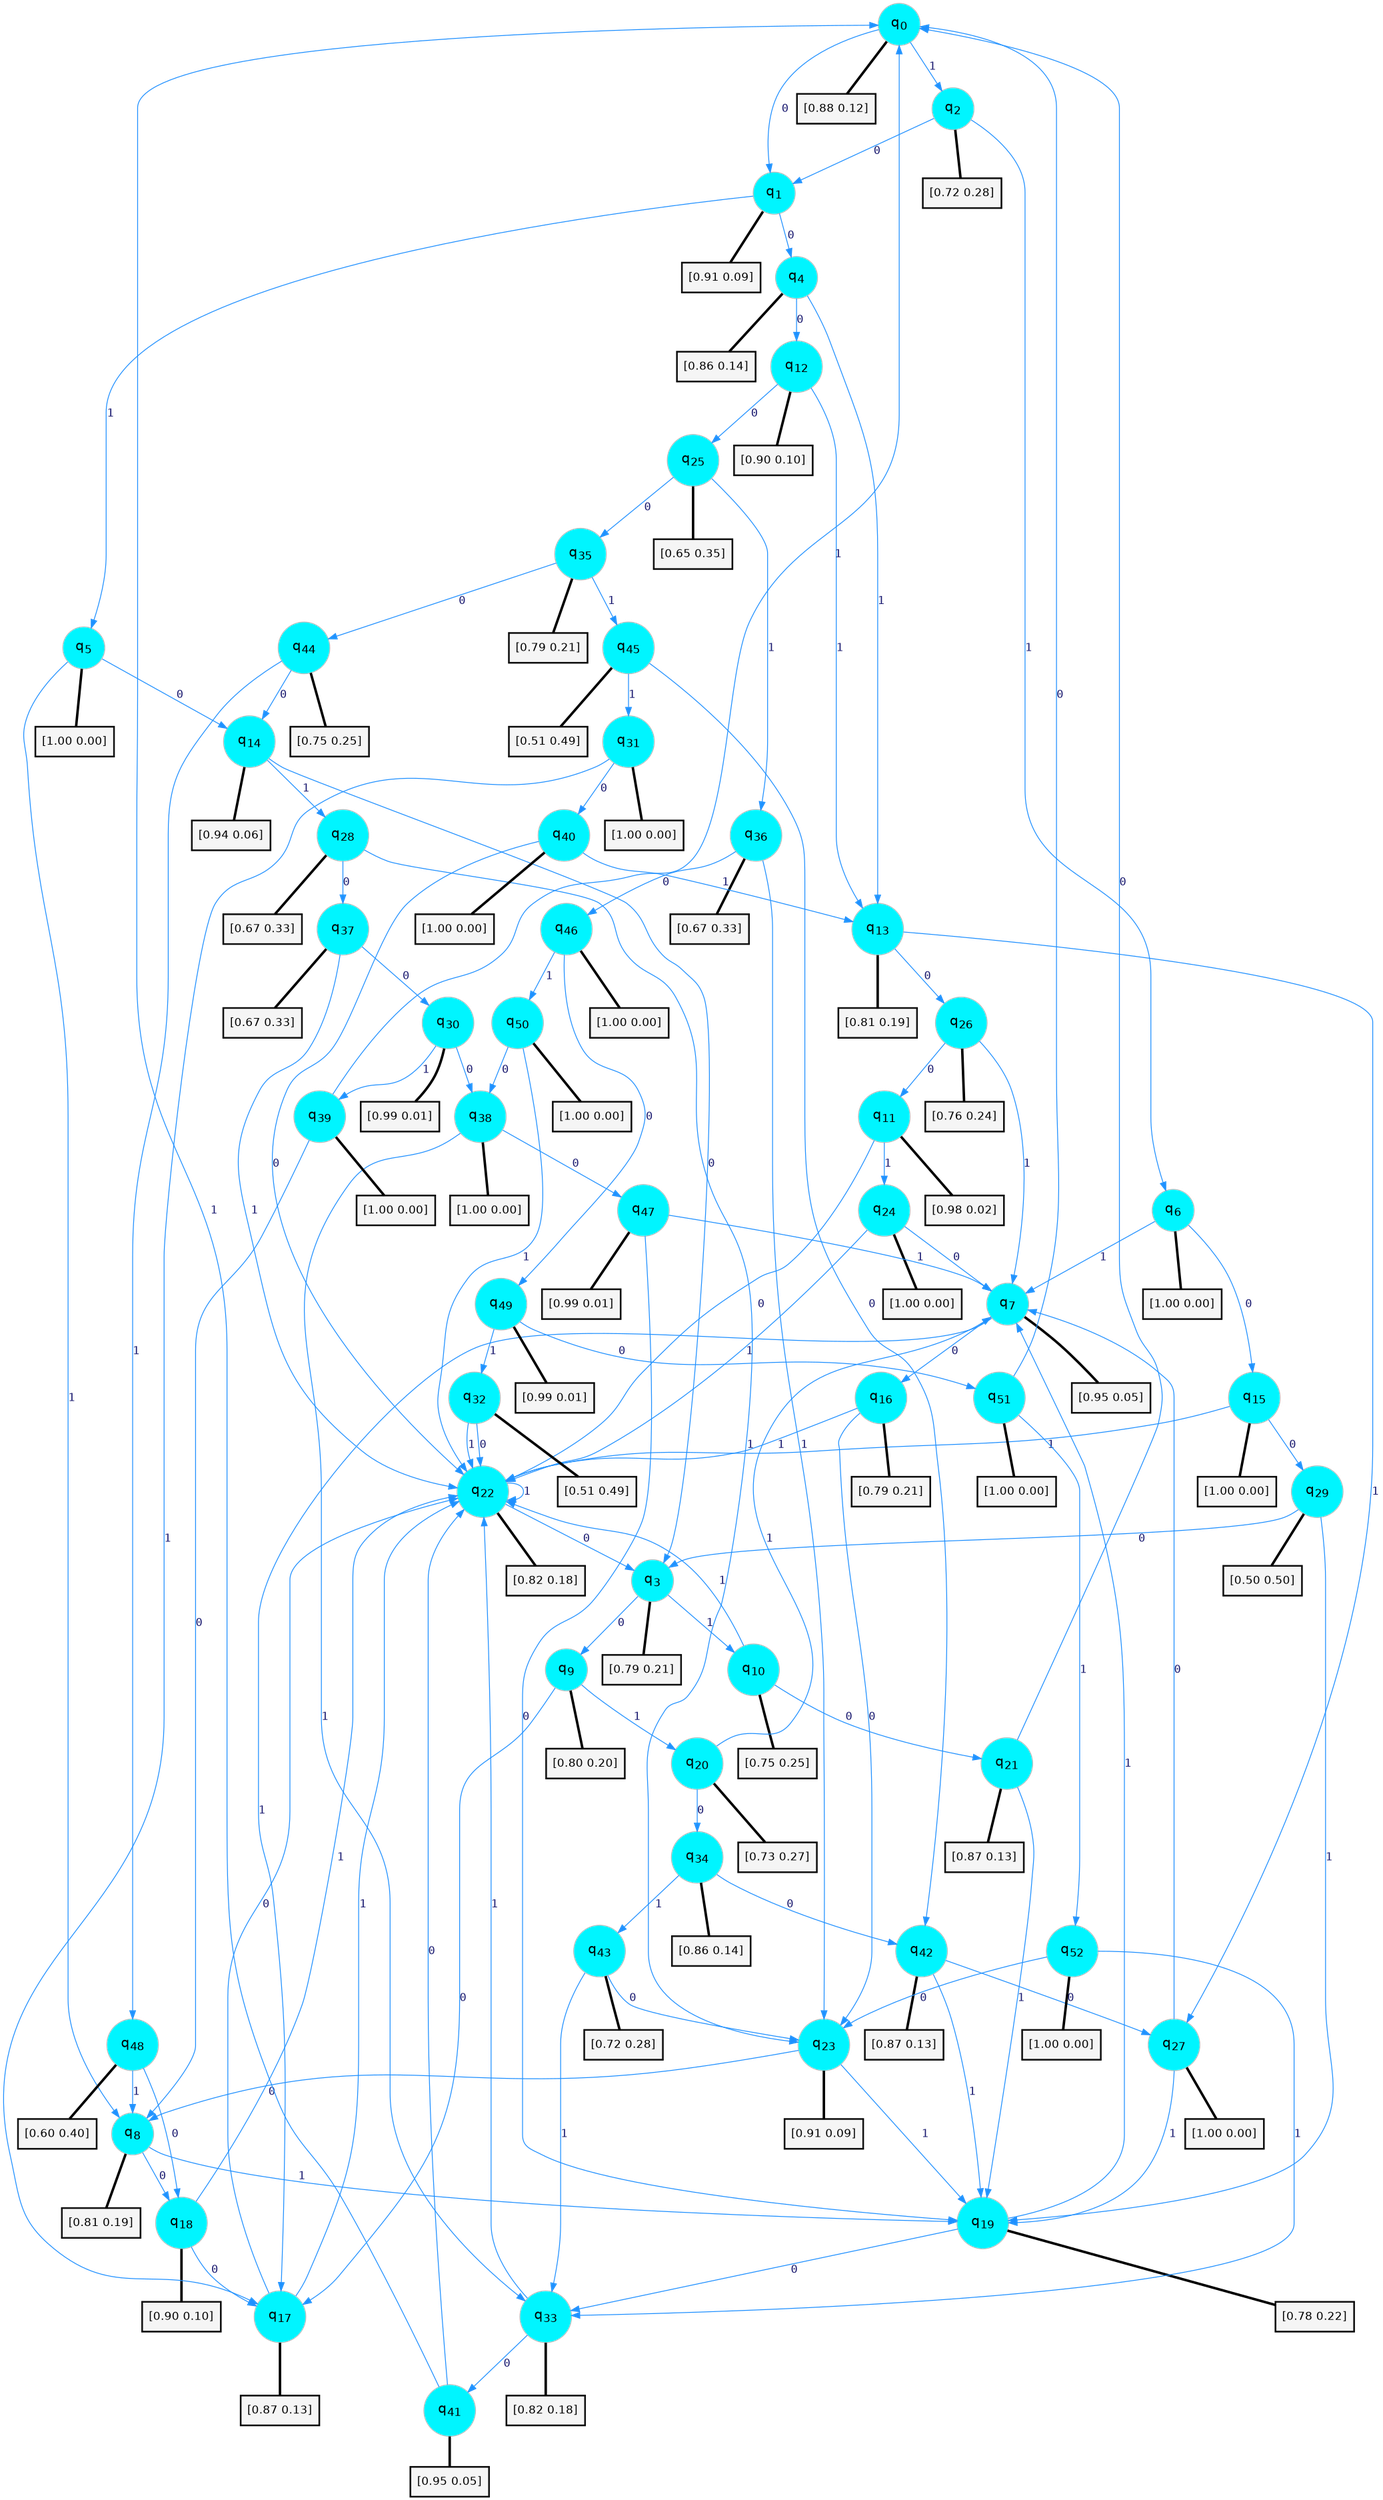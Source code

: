 digraph G {
graph [
bgcolor=transparent, dpi=300, rankdir=TD, size="40,25"];
node [
color=gray, fillcolor=turquoise1, fontcolor=black, fontname=Helvetica, fontsize=16, fontweight=bold, shape=circle, style=filled];
edge [
arrowsize=1, color=dodgerblue1, fontcolor=midnightblue, fontname=courier, fontweight=bold, penwidth=1, style=solid, weight=20];
0[label=<q<SUB>0</SUB>>];
1[label=<q<SUB>1</SUB>>];
2[label=<q<SUB>2</SUB>>];
3[label=<q<SUB>3</SUB>>];
4[label=<q<SUB>4</SUB>>];
5[label=<q<SUB>5</SUB>>];
6[label=<q<SUB>6</SUB>>];
7[label=<q<SUB>7</SUB>>];
8[label=<q<SUB>8</SUB>>];
9[label=<q<SUB>9</SUB>>];
10[label=<q<SUB>10</SUB>>];
11[label=<q<SUB>11</SUB>>];
12[label=<q<SUB>12</SUB>>];
13[label=<q<SUB>13</SUB>>];
14[label=<q<SUB>14</SUB>>];
15[label=<q<SUB>15</SUB>>];
16[label=<q<SUB>16</SUB>>];
17[label=<q<SUB>17</SUB>>];
18[label=<q<SUB>18</SUB>>];
19[label=<q<SUB>19</SUB>>];
20[label=<q<SUB>20</SUB>>];
21[label=<q<SUB>21</SUB>>];
22[label=<q<SUB>22</SUB>>];
23[label=<q<SUB>23</SUB>>];
24[label=<q<SUB>24</SUB>>];
25[label=<q<SUB>25</SUB>>];
26[label=<q<SUB>26</SUB>>];
27[label=<q<SUB>27</SUB>>];
28[label=<q<SUB>28</SUB>>];
29[label=<q<SUB>29</SUB>>];
30[label=<q<SUB>30</SUB>>];
31[label=<q<SUB>31</SUB>>];
32[label=<q<SUB>32</SUB>>];
33[label=<q<SUB>33</SUB>>];
34[label=<q<SUB>34</SUB>>];
35[label=<q<SUB>35</SUB>>];
36[label=<q<SUB>36</SUB>>];
37[label=<q<SUB>37</SUB>>];
38[label=<q<SUB>38</SUB>>];
39[label=<q<SUB>39</SUB>>];
40[label=<q<SUB>40</SUB>>];
41[label=<q<SUB>41</SUB>>];
42[label=<q<SUB>42</SUB>>];
43[label=<q<SUB>43</SUB>>];
44[label=<q<SUB>44</SUB>>];
45[label=<q<SUB>45</SUB>>];
46[label=<q<SUB>46</SUB>>];
47[label=<q<SUB>47</SUB>>];
48[label=<q<SUB>48</SUB>>];
49[label=<q<SUB>49</SUB>>];
50[label=<q<SUB>50</SUB>>];
51[label=<q<SUB>51</SUB>>];
52[label=<q<SUB>52</SUB>>];
53[label="[0.88 0.12]", shape=box,fontcolor=black, fontname=Helvetica, fontsize=14, penwidth=2, fillcolor=whitesmoke,color=black];
54[label="[0.91 0.09]", shape=box,fontcolor=black, fontname=Helvetica, fontsize=14, penwidth=2, fillcolor=whitesmoke,color=black];
55[label="[0.72 0.28]", shape=box,fontcolor=black, fontname=Helvetica, fontsize=14, penwidth=2, fillcolor=whitesmoke,color=black];
56[label="[0.79 0.21]", shape=box,fontcolor=black, fontname=Helvetica, fontsize=14, penwidth=2, fillcolor=whitesmoke,color=black];
57[label="[0.86 0.14]", shape=box,fontcolor=black, fontname=Helvetica, fontsize=14, penwidth=2, fillcolor=whitesmoke,color=black];
58[label="[1.00 0.00]", shape=box,fontcolor=black, fontname=Helvetica, fontsize=14, penwidth=2, fillcolor=whitesmoke,color=black];
59[label="[1.00 0.00]", shape=box,fontcolor=black, fontname=Helvetica, fontsize=14, penwidth=2, fillcolor=whitesmoke,color=black];
60[label="[0.95 0.05]", shape=box,fontcolor=black, fontname=Helvetica, fontsize=14, penwidth=2, fillcolor=whitesmoke,color=black];
61[label="[0.81 0.19]", shape=box,fontcolor=black, fontname=Helvetica, fontsize=14, penwidth=2, fillcolor=whitesmoke,color=black];
62[label="[0.80 0.20]", shape=box,fontcolor=black, fontname=Helvetica, fontsize=14, penwidth=2, fillcolor=whitesmoke,color=black];
63[label="[0.75 0.25]", shape=box,fontcolor=black, fontname=Helvetica, fontsize=14, penwidth=2, fillcolor=whitesmoke,color=black];
64[label="[0.98 0.02]", shape=box,fontcolor=black, fontname=Helvetica, fontsize=14, penwidth=2, fillcolor=whitesmoke,color=black];
65[label="[0.90 0.10]", shape=box,fontcolor=black, fontname=Helvetica, fontsize=14, penwidth=2, fillcolor=whitesmoke,color=black];
66[label="[0.81 0.19]", shape=box,fontcolor=black, fontname=Helvetica, fontsize=14, penwidth=2, fillcolor=whitesmoke,color=black];
67[label="[0.94 0.06]", shape=box,fontcolor=black, fontname=Helvetica, fontsize=14, penwidth=2, fillcolor=whitesmoke,color=black];
68[label="[1.00 0.00]", shape=box,fontcolor=black, fontname=Helvetica, fontsize=14, penwidth=2, fillcolor=whitesmoke,color=black];
69[label="[0.79 0.21]", shape=box,fontcolor=black, fontname=Helvetica, fontsize=14, penwidth=2, fillcolor=whitesmoke,color=black];
70[label="[0.87 0.13]", shape=box,fontcolor=black, fontname=Helvetica, fontsize=14, penwidth=2, fillcolor=whitesmoke,color=black];
71[label="[0.90 0.10]", shape=box,fontcolor=black, fontname=Helvetica, fontsize=14, penwidth=2, fillcolor=whitesmoke,color=black];
72[label="[0.78 0.22]", shape=box,fontcolor=black, fontname=Helvetica, fontsize=14, penwidth=2, fillcolor=whitesmoke,color=black];
73[label="[0.73 0.27]", shape=box,fontcolor=black, fontname=Helvetica, fontsize=14, penwidth=2, fillcolor=whitesmoke,color=black];
74[label="[0.87 0.13]", shape=box,fontcolor=black, fontname=Helvetica, fontsize=14, penwidth=2, fillcolor=whitesmoke,color=black];
75[label="[0.82 0.18]", shape=box,fontcolor=black, fontname=Helvetica, fontsize=14, penwidth=2, fillcolor=whitesmoke,color=black];
76[label="[0.91 0.09]", shape=box,fontcolor=black, fontname=Helvetica, fontsize=14, penwidth=2, fillcolor=whitesmoke,color=black];
77[label="[1.00 0.00]", shape=box,fontcolor=black, fontname=Helvetica, fontsize=14, penwidth=2, fillcolor=whitesmoke,color=black];
78[label="[0.65 0.35]", shape=box,fontcolor=black, fontname=Helvetica, fontsize=14, penwidth=2, fillcolor=whitesmoke,color=black];
79[label="[0.76 0.24]", shape=box,fontcolor=black, fontname=Helvetica, fontsize=14, penwidth=2, fillcolor=whitesmoke,color=black];
80[label="[1.00 0.00]", shape=box,fontcolor=black, fontname=Helvetica, fontsize=14, penwidth=2, fillcolor=whitesmoke,color=black];
81[label="[0.67 0.33]", shape=box,fontcolor=black, fontname=Helvetica, fontsize=14, penwidth=2, fillcolor=whitesmoke,color=black];
82[label="[0.50 0.50]", shape=box,fontcolor=black, fontname=Helvetica, fontsize=14, penwidth=2, fillcolor=whitesmoke,color=black];
83[label="[0.99 0.01]", shape=box,fontcolor=black, fontname=Helvetica, fontsize=14, penwidth=2, fillcolor=whitesmoke,color=black];
84[label="[1.00 0.00]", shape=box,fontcolor=black, fontname=Helvetica, fontsize=14, penwidth=2, fillcolor=whitesmoke,color=black];
85[label="[0.51 0.49]", shape=box,fontcolor=black, fontname=Helvetica, fontsize=14, penwidth=2, fillcolor=whitesmoke,color=black];
86[label="[0.82 0.18]", shape=box,fontcolor=black, fontname=Helvetica, fontsize=14, penwidth=2, fillcolor=whitesmoke,color=black];
87[label="[0.86 0.14]", shape=box,fontcolor=black, fontname=Helvetica, fontsize=14, penwidth=2, fillcolor=whitesmoke,color=black];
88[label="[0.79 0.21]", shape=box,fontcolor=black, fontname=Helvetica, fontsize=14, penwidth=2, fillcolor=whitesmoke,color=black];
89[label="[0.67 0.33]", shape=box,fontcolor=black, fontname=Helvetica, fontsize=14, penwidth=2, fillcolor=whitesmoke,color=black];
90[label="[0.67 0.33]", shape=box,fontcolor=black, fontname=Helvetica, fontsize=14, penwidth=2, fillcolor=whitesmoke,color=black];
91[label="[1.00 0.00]", shape=box,fontcolor=black, fontname=Helvetica, fontsize=14, penwidth=2, fillcolor=whitesmoke,color=black];
92[label="[1.00 0.00]", shape=box,fontcolor=black, fontname=Helvetica, fontsize=14, penwidth=2, fillcolor=whitesmoke,color=black];
93[label="[1.00 0.00]", shape=box,fontcolor=black, fontname=Helvetica, fontsize=14, penwidth=2, fillcolor=whitesmoke,color=black];
94[label="[0.95 0.05]", shape=box,fontcolor=black, fontname=Helvetica, fontsize=14, penwidth=2, fillcolor=whitesmoke,color=black];
95[label="[0.87 0.13]", shape=box,fontcolor=black, fontname=Helvetica, fontsize=14, penwidth=2, fillcolor=whitesmoke,color=black];
96[label="[0.72 0.28]", shape=box,fontcolor=black, fontname=Helvetica, fontsize=14, penwidth=2, fillcolor=whitesmoke,color=black];
97[label="[0.75 0.25]", shape=box,fontcolor=black, fontname=Helvetica, fontsize=14, penwidth=2, fillcolor=whitesmoke,color=black];
98[label="[0.51 0.49]", shape=box,fontcolor=black, fontname=Helvetica, fontsize=14, penwidth=2, fillcolor=whitesmoke,color=black];
99[label="[1.00 0.00]", shape=box,fontcolor=black, fontname=Helvetica, fontsize=14, penwidth=2, fillcolor=whitesmoke,color=black];
100[label="[0.99 0.01]", shape=box,fontcolor=black, fontname=Helvetica, fontsize=14, penwidth=2, fillcolor=whitesmoke,color=black];
101[label="[0.60 0.40]", shape=box,fontcolor=black, fontname=Helvetica, fontsize=14, penwidth=2, fillcolor=whitesmoke,color=black];
102[label="[0.99 0.01]", shape=box,fontcolor=black, fontname=Helvetica, fontsize=14, penwidth=2, fillcolor=whitesmoke,color=black];
103[label="[1.00 0.00]", shape=box,fontcolor=black, fontname=Helvetica, fontsize=14, penwidth=2, fillcolor=whitesmoke,color=black];
104[label="[1.00 0.00]", shape=box,fontcolor=black, fontname=Helvetica, fontsize=14, penwidth=2, fillcolor=whitesmoke,color=black];
105[label="[1.00 0.00]", shape=box,fontcolor=black, fontname=Helvetica, fontsize=14, penwidth=2, fillcolor=whitesmoke,color=black];
0->1 [label=0];
0->2 [label=1];
0->53 [arrowhead=none, penwidth=3,color=black];
1->4 [label=0];
1->5 [label=1];
1->54 [arrowhead=none, penwidth=3,color=black];
2->1 [label=0];
2->6 [label=1];
2->55 [arrowhead=none, penwidth=3,color=black];
3->9 [label=0];
3->10 [label=1];
3->56 [arrowhead=none, penwidth=3,color=black];
4->12 [label=0];
4->13 [label=1];
4->57 [arrowhead=none, penwidth=3,color=black];
5->14 [label=0];
5->8 [label=1];
5->58 [arrowhead=none, penwidth=3,color=black];
6->15 [label=0];
6->7 [label=1];
6->59 [arrowhead=none, penwidth=3,color=black];
7->16 [label=0];
7->17 [label=1];
7->60 [arrowhead=none, penwidth=3,color=black];
8->18 [label=0];
8->19 [label=1];
8->61 [arrowhead=none, penwidth=3,color=black];
9->17 [label=0];
9->20 [label=1];
9->62 [arrowhead=none, penwidth=3,color=black];
10->21 [label=0];
10->22 [label=1];
10->63 [arrowhead=none, penwidth=3,color=black];
11->22 [label=0];
11->24 [label=1];
11->64 [arrowhead=none, penwidth=3,color=black];
12->25 [label=0];
12->13 [label=1];
12->65 [arrowhead=none, penwidth=3,color=black];
13->26 [label=0];
13->27 [label=1];
13->66 [arrowhead=none, penwidth=3,color=black];
14->3 [label=0];
14->28 [label=1];
14->67 [arrowhead=none, penwidth=3,color=black];
15->29 [label=0];
15->22 [label=1];
15->68 [arrowhead=none, penwidth=3,color=black];
16->23 [label=0];
16->22 [label=1];
16->69 [arrowhead=none, penwidth=3,color=black];
17->22 [label=0];
17->22 [label=1];
17->70 [arrowhead=none, penwidth=3,color=black];
18->17 [label=0];
18->22 [label=1];
18->71 [arrowhead=none, penwidth=3,color=black];
19->33 [label=0];
19->7 [label=1];
19->72 [arrowhead=none, penwidth=3,color=black];
20->34 [label=0];
20->7 [label=1];
20->73 [arrowhead=none, penwidth=3,color=black];
21->0 [label=0];
21->19 [label=1];
21->74 [arrowhead=none, penwidth=3,color=black];
22->3 [label=0];
22->22 [label=1];
22->75 [arrowhead=none, penwidth=3,color=black];
23->8 [label=0];
23->19 [label=1];
23->76 [arrowhead=none, penwidth=3,color=black];
24->7 [label=0];
24->22 [label=1];
24->77 [arrowhead=none, penwidth=3,color=black];
25->35 [label=0];
25->36 [label=1];
25->78 [arrowhead=none, penwidth=3,color=black];
26->11 [label=0];
26->7 [label=1];
26->79 [arrowhead=none, penwidth=3,color=black];
27->7 [label=0];
27->19 [label=1];
27->80 [arrowhead=none, penwidth=3,color=black];
28->37 [label=0];
28->23 [label=1];
28->81 [arrowhead=none, penwidth=3,color=black];
29->3 [label=0];
29->19 [label=1];
29->82 [arrowhead=none, penwidth=3,color=black];
30->38 [label=0];
30->39 [label=1];
30->83 [arrowhead=none, penwidth=3,color=black];
31->40 [label=0];
31->17 [label=1];
31->84 [arrowhead=none, penwidth=3,color=black];
32->22 [label=0];
32->22 [label=1];
32->85 [arrowhead=none, penwidth=3,color=black];
33->41 [label=0];
33->22 [label=1];
33->86 [arrowhead=none, penwidth=3,color=black];
34->42 [label=0];
34->43 [label=1];
34->87 [arrowhead=none, penwidth=3,color=black];
35->44 [label=0];
35->45 [label=1];
35->88 [arrowhead=none, penwidth=3,color=black];
36->46 [label=0];
36->23 [label=1];
36->89 [arrowhead=none, penwidth=3,color=black];
37->30 [label=0];
37->22 [label=1];
37->90 [arrowhead=none, penwidth=3,color=black];
38->47 [label=0];
38->33 [label=1];
38->91 [arrowhead=none, penwidth=3,color=black];
39->8 [label=0];
39->0 [label=1];
39->92 [arrowhead=none, penwidth=3,color=black];
40->22 [label=0];
40->13 [label=1];
40->93 [arrowhead=none, penwidth=3,color=black];
41->22 [label=0];
41->0 [label=1];
41->94 [arrowhead=none, penwidth=3,color=black];
42->27 [label=0];
42->19 [label=1];
42->95 [arrowhead=none, penwidth=3,color=black];
43->23 [label=0];
43->33 [label=1];
43->96 [arrowhead=none, penwidth=3,color=black];
44->14 [label=0];
44->48 [label=1];
44->97 [arrowhead=none, penwidth=3,color=black];
45->42 [label=0];
45->31 [label=1];
45->98 [arrowhead=none, penwidth=3,color=black];
46->49 [label=0];
46->50 [label=1];
46->99 [arrowhead=none, penwidth=3,color=black];
47->19 [label=0];
47->7 [label=1];
47->100 [arrowhead=none, penwidth=3,color=black];
48->18 [label=0];
48->8 [label=1];
48->101 [arrowhead=none, penwidth=3,color=black];
49->51 [label=0];
49->32 [label=1];
49->102 [arrowhead=none, penwidth=3,color=black];
50->38 [label=0];
50->22 [label=1];
50->103 [arrowhead=none, penwidth=3,color=black];
51->0 [label=0];
51->52 [label=1];
51->104 [arrowhead=none, penwidth=3,color=black];
52->23 [label=0];
52->33 [label=1];
52->105 [arrowhead=none, penwidth=3,color=black];
}
